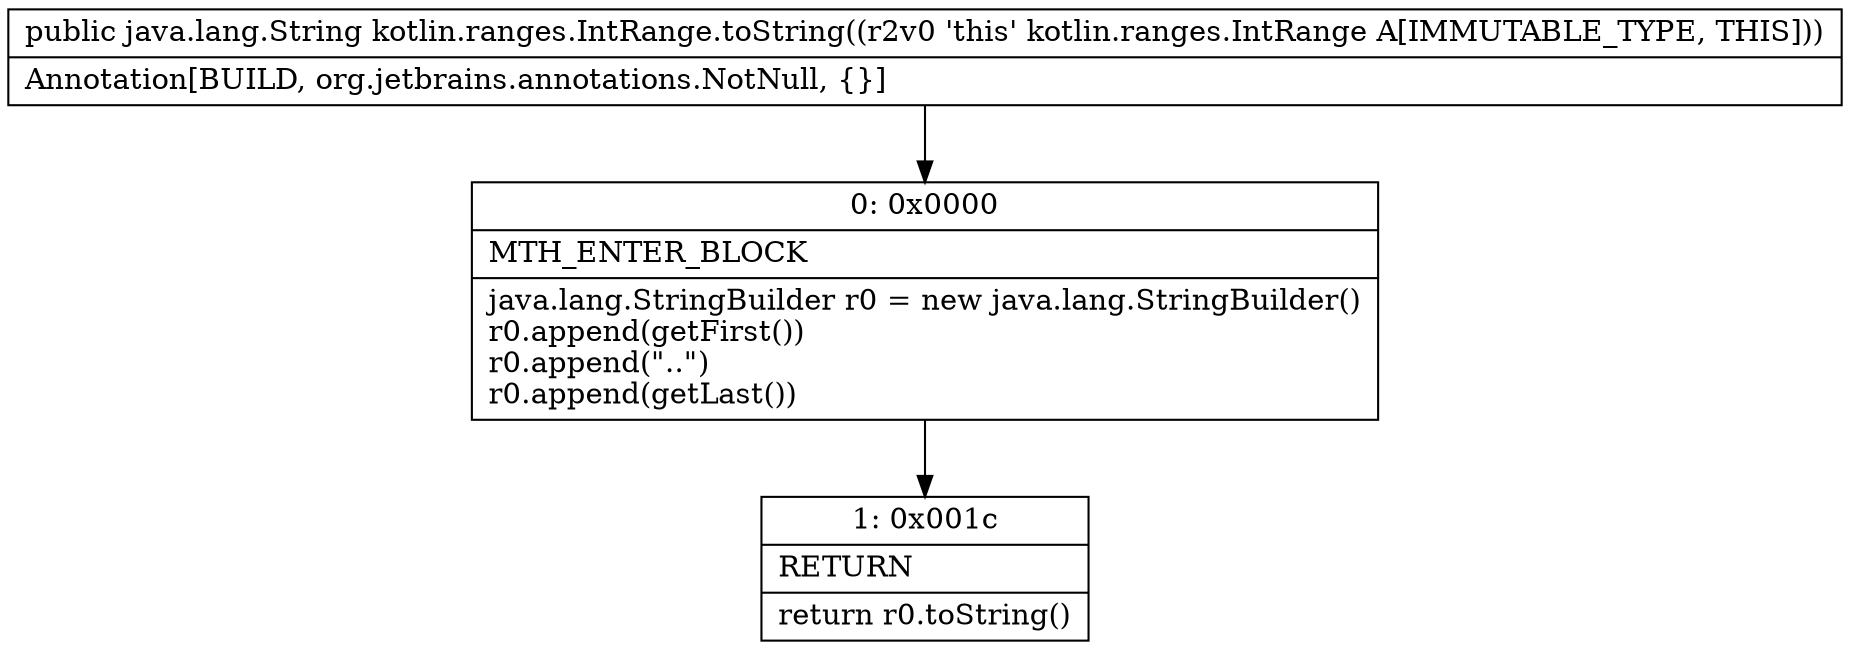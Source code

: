 digraph "CFG forkotlin.ranges.IntRange.toString()Ljava\/lang\/String;" {
Node_0 [shape=record,label="{0\:\ 0x0000|MTH_ENTER_BLOCK\l|java.lang.StringBuilder r0 = new java.lang.StringBuilder()\lr0.append(getFirst())\lr0.append(\"..\")\lr0.append(getLast())\l}"];
Node_1 [shape=record,label="{1\:\ 0x001c|RETURN\l|return r0.toString()\l}"];
MethodNode[shape=record,label="{public java.lang.String kotlin.ranges.IntRange.toString((r2v0 'this' kotlin.ranges.IntRange A[IMMUTABLE_TYPE, THIS]))  | Annotation[BUILD, org.jetbrains.annotations.NotNull, \{\}]\l}"];
MethodNode -> Node_0;
Node_0 -> Node_1;
}

